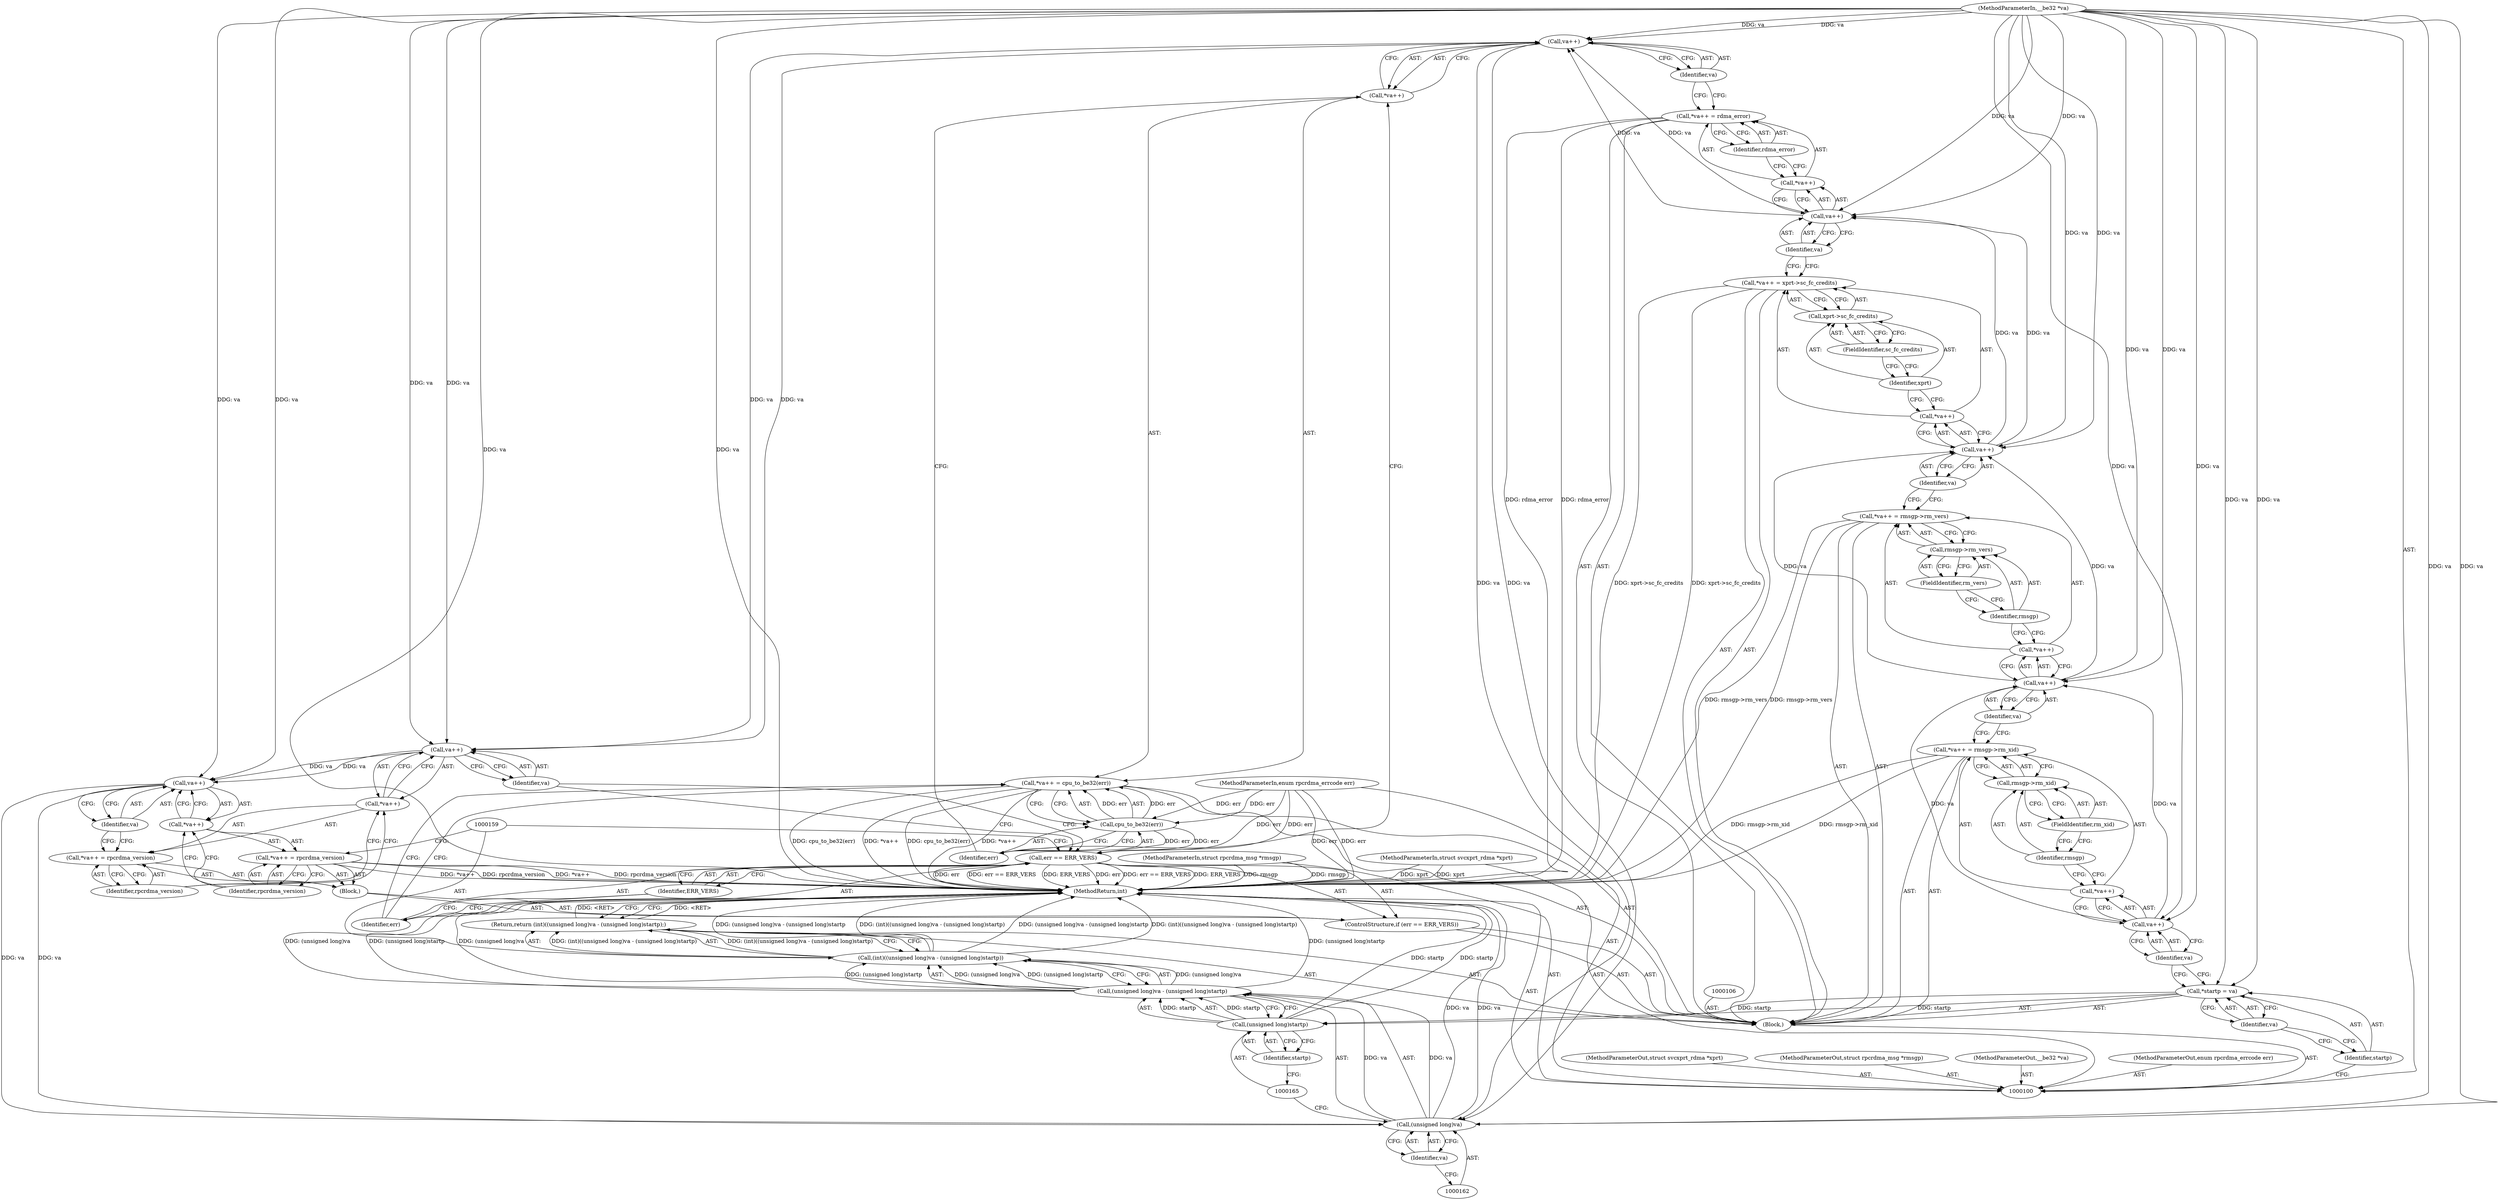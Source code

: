 digraph "1_linux_c70422f760c120480fee4de6c38804c72aa26bc1_25" {
"1000167" [label="(MethodReturn,int)"];
"1000101" [label="(MethodParameterIn,struct svcxprt_rdma *xprt)"];
"1000213" [label="(MethodParameterOut,struct svcxprt_rdma *xprt)"];
"1000136" [label="(Call,*va++ = cpu_to_be32(err))"];
"1000137" [label="(Call,*va++)"];
"1000138" [label="(Call,va++)"];
"1000139" [label="(Identifier,va)"];
"1000141" [label="(Identifier,err)"];
"1000140" [label="(Call,cpu_to_be32(err))"];
"1000142" [label="(ControlStructure,if (err == ERR_VERS))"];
"1000145" [label="(Identifier,ERR_VERS)"];
"1000146" [label="(Block,)"];
"1000143" [label="(Call,err == ERR_VERS)"];
"1000144" [label="(Identifier,err)"];
"1000151" [label="(Identifier,rpcrdma_version)"];
"1000147" [label="(Call,*va++ = rpcrdma_version)"];
"1000148" [label="(Call,*va++)"];
"1000149" [label="(Call,va++)"];
"1000150" [label="(Identifier,va)"];
"1000156" [label="(Identifier,rpcrdma_version)"];
"1000152" [label="(Call,*va++ = rpcrdma_version)"];
"1000153" [label="(Call,*va++)"];
"1000154" [label="(Call,va++)"];
"1000155" [label="(Identifier,va)"];
"1000157" [label="(Return,return (int)((unsigned long)va - (unsigned long)startp);)"];
"1000160" [label="(Call,(unsigned long)va - (unsigned long)startp)"];
"1000161" [label="(Call,(unsigned long)va)"];
"1000163" [label="(Identifier,va)"];
"1000164" [label="(Call,(unsigned long)startp)"];
"1000166" [label="(Identifier,startp)"];
"1000158" [label="(Call,(int)((unsigned long)va - (unsigned long)startp))"];
"1000102" [label="(MethodParameterIn,struct rpcrdma_msg *rmsgp)"];
"1000214" [label="(MethodParameterOut,struct rpcrdma_msg *rmsgp)"];
"1000104" [label="(MethodParameterIn,__be32 *va)"];
"1000216" [label="(MethodParameterOut,__be32 *va)"];
"1000103" [label="(MethodParameterIn,enum rpcrdma_errcode err)"];
"1000215" [label="(MethodParameterOut,enum rpcrdma_errcode err)"];
"1000105" [label="(Block,)"];
"1000109" [label="(Identifier,va)"];
"1000107" [label="(Call,*startp = va)"];
"1000108" [label="(Identifier,startp)"];
"1000110" [label="(Call,*va++ = rmsgp->rm_xid)"];
"1000111" [label="(Call,*va++)"];
"1000116" [label="(FieldIdentifier,rm_xid)"];
"1000112" [label="(Call,va++)"];
"1000113" [label="(Identifier,va)"];
"1000114" [label="(Call,rmsgp->rm_xid)"];
"1000115" [label="(Identifier,rmsgp)"];
"1000117" [label="(Call,*va++ = rmsgp->rm_vers)"];
"1000118" [label="(Call,*va++)"];
"1000123" [label="(FieldIdentifier,rm_vers)"];
"1000119" [label="(Call,va++)"];
"1000120" [label="(Identifier,va)"];
"1000121" [label="(Call,rmsgp->rm_vers)"];
"1000122" [label="(Identifier,rmsgp)"];
"1000124" [label="(Call,*va++ = xprt->sc_fc_credits)"];
"1000125" [label="(Call,*va++)"];
"1000130" [label="(FieldIdentifier,sc_fc_credits)"];
"1000126" [label="(Call,va++)"];
"1000127" [label="(Identifier,va)"];
"1000128" [label="(Call,xprt->sc_fc_credits)"];
"1000129" [label="(Identifier,xprt)"];
"1000131" [label="(Call,*va++ = rdma_error)"];
"1000132" [label="(Call,*va++)"];
"1000133" [label="(Call,va++)"];
"1000134" [label="(Identifier,va)"];
"1000135" [label="(Identifier,rdma_error)"];
"1000167" -> "1000100"  [label="AST: "];
"1000167" -> "1000157"  [label="CFG: "];
"1000157" -> "1000167"  [label="DDG: <RET>"];
"1000160" -> "1000167"  [label="DDG: (unsigned long)startp"];
"1000160" -> "1000167"  [label="DDG: (unsigned long)va"];
"1000104" -> "1000167"  [label="DDG: va"];
"1000117" -> "1000167"  [label="DDG: rmsgp->rm_vers"];
"1000152" -> "1000167"  [label="DDG: *va++"];
"1000152" -> "1000167"  [label="DDG: rpcrdma_version"];
"1000102" -> "1000167"  [label="DDG: rmsgp"];
"1000161" -> "1000167"  [label="DDG: va"];
"1000136" -> "1000167"  [label="DDG: *va++"];
"1000136" -> "1000167"  [label="DDG: cpu_to_be32(err)"];
"1000110" -> "1000167"  [label="DDG: rmsgp->rm_xid"];
"1000158" -> "1000167"  [label="DDG: (unsigned long)va - (unsigned long)startp"];
"1000158" -> "1000167"  [label="DDG: (int)((unsigned long)va - (unsigned long)startp)"];
"1000164" -> "1000167"  [label="DDG: startp"];
"1000143" -> "1000167"  [label="DDG: err"];
"1000143" -> "1000167"  [label="DDG: err == ERR_VERS"];
"1000143" -> "1000167"  [label="DDG: ERR_VERS"];
"1000103" -> "1000167"  [label="DDG: err"];
"1000131" -> "1000167"  [label="DDG: rdma_error"];
"1000101" -> "1000167"  [label="DDG: xprt"];
"1000124" -> "1000167"  [label="DDG: xprt->sc_fc_credits"];
"1000101" -> "1000100"  [label="AST: "];
"1000101" -> "1000167"  [label="DDG: xprt"];
"1000213" -> "1000100"  [label="AST: "];
"1000136" -> "1000105"  [label="AST: "];
"1000136" -> "1000140"  [label="CFG: "];
"1000137" -> "1000136"  [label="AST: "];
"1000140" -> "1000136"  [label="AST: "];
"1000144" -> "1000136"  [label="CFG: "];
"1000136" -> "1000167"  [label="DDG: *va++"];
"1000136" -> "1000167"  [label="DDG: cpu_to_be32(err)"];
"1000140" -> "1000136"  [label="DDG: err"];
"1000137" -> "1000136"  [label="AST: "];
"1000137" -> "1000138"  [label="CFG: "];
"1000138" -> "1000137"  [label="AST: "];
"1000141" -> "1000137"  [label="CFG: "];
"1000138" -> "1000137"  [label="AST: "];
"1000138" -> "1000139"  [label="CFG: "];
"1000139" -> "1000138"  [label="AST: "];
"1000137" -> "1000138"  [label="CFG: "];
"1000133" -> "1000138"  [label="DDG: va"];
"1000104" -> "1000138"  [label="DDG: va"];
"1000138" -> "1000149"  [label="DDG: va"];
"1000138" -> "1000161"  [label="DDG: va"];
"1000139" -> "1000138"  [label="AST: "];
"1000139" -> "1000131"  [label="CFG: "];
"1000138" -> "1000139"  [label="CFG: "];
"1000141" -> "1000140"  [label="AST: "];
"1000141" -> "1000137"  [label="CFG: "];
"1000140" -> "1000141"  [label="CFG: "];
"1000140" -> "1000136"  [label="AST: "];
"1000140" -> "1000141"  [label="CFG: "];
"1000141" -> "1000140"  [label="AST: "];
"1000136" -> "1000140"  [label="CFG: "];
"1000140" -> "1000136"  [label="DDG: err"];
"1000103" -> "1000140"  [label="DDG: err"];
"1000140" -> "1000143"  [label="DDG: err"];
"1000142" -> "1000105"  [label="AST: "];
"1000143" -> "1000142"  [label="AST: "];
"1000146" -> "1000142"  [label="AST: "];
"1000145" -> "1000143"  [label="AST: "];
"1000145" -> "1000144"  [label="CFG: "];
"1000143" -> "1000145"  [label="CFG: "];
"1000146" -> "1000142"  [label="AST: "];
"1000147" -> "1000146"  [label="AST: "];
"1000152" -> "1000146"  [label="AST: "];
"1000143" -> "1000142"  [label="AST: "];
"1000143" -> "1000145"  [label="CFG: "];
"1000144" -> "1000143"  [label="AST: "];
"1000145" -> "1000143"  [label="AST: "];
"1000150" -> "1000143"  [label="CFG: "];
"1000159" -> "1000143"  [label="CFG: "];
"1000143" -> "1000167"  [label="DDG: err"];
"1000143" -> "1000167"  [label="DDG: err == ERR_VERS"];
"1000143" -> "1000167"  [label="DDG: ERR_VERS"];
"1000140" -> "1000143"  [label="DDG: err"];
"1000103" -> "1000143"  [label="DDG: err"];
"1000144" -> "1000143"  [label="AST: "];
"1000144" -> "1000136"  [label="CFG: "];
"1000145" -> "1000144"  [label="CFG: "];
"1000151" -> "1000147"  [label="AST: "];
"1000151" -> "1000148"  [label="CFG: "];
"1000147" -> "1000151"  [label="CFG: "];
"1000147" -> "1000146"  [label="AST: "];
"1000147" -> "1000151"  [label="CFG: "];
"1000148" -> "1000147"  [label="AST: "];
"1000151" -> "1000147"  [label="AST: "];
"1000155" -> "1000147"  [label="CFG: "];
"1000148" -> "1000147"  [label="AST: "];
"1000148" -> "1000149"  [label="CFG: "];
"1000149" -> "1000148"  [label="AST: "];
"1000151" -> "1000148"  [label="CFG: "];
"1000149" -> "1000148"  [label="AST: "];
"1000149" -> "1000150"  [label="CFG: "];
"1000150" -> "1000149"  [label="AST: "];
"1000148" -> "1000149"  [label="CFG: "];
"1000138" -> "1000149"  [label="DDG: va"];
"1000104" -> "1000149"  [label="DDG: va"];
"1000149" -> "1000154"  [label="DDG: va"];
"1000150" -> "1000149"  [label="AST: "];
"1000150" -> "1000143"  [label="CFG: "];
"1000149" -> "1000150"  [label="CFG: "];
"1000156" -> "1000152"  [label="AST: "];
"1000156" -> "1000153"  [label="CFG: "];
"1000152" -> "1000156"  [label="CFG: "];
"1000152" -> "1000146"  [label="AST: "];
"1000152" -> "1000156"  [label="CFG: "];
"1000153" -> "1000152"  [label="AST: "];
"1000156" -> "1000152"  [label="AST: "];
"1000159" -> "1000152"  [label="CFG: "];
"1000152" -> "1000167"  [label="DDG: *va++"];
"1000152" -> "1000167"  [label="DDG: rpcrdma_version"];
"1000153" -> "1000152"  [label="AST: "];
"1000153" -> "1000154"  [label="CFG: "];
"1000154" -> "1000153"  [label="AST: "];
"1000156" -> "1000153"  [label="CFG: "];
"1000154" -> "1000153"  [label="AST: "];
"1000154" -> "1000155"  [label="CFG: "];
"1000155" -> "1000154"  [label="AST: "];
"1000153" -> "1000154"  [label="CFG: "];
"1000149" -> "1000154"  [label="DDG: va"];
"1000104" -> "1000154"  [label="DDG: va"];
"1000154" -> "1000161"  [label="DDG: va"];
"1000155" -> "1000154"  [label="AST: "];
"1000155" -> "1000147"  [label="CFG: "];
"1000154" -> "1000155"  [label="CFG: "];
"1000157" -> "1000105"  [label="AST: "];
"1000157" -> "1000158"  [label="CFG: "];
"1000158" -> "1000157"  [label="AST: "];
"1000167" -> "1000157"  [label="CFG: "];
"1000157" -> "1000167"  [label="DDG: <RET>"];
"1000158" -> "1000157"  [label="DDG: (int)((unsigned long)va - (unsigned long)startp)"];
"1000160" -> "1000158"  [label="AST: "];
"1000160" -> "1000164"  [label="CFG: "];
"1000161" -> "1000160"  [label="AST: "];
"1000164" -> "1000160"  [label="AST: "];
"1000158" -> "1000160"  [label="CFG: "];
"1000160" -> "1000167"  [label="DDG: (unsigned long)startp"];
"1000160" -> "1000167"  [label="DDG: (unsigned long)va"];
"1000160" -> "1000158"  [label="DDG: (unsigned long)va"];
"1000160" -> "1000158"  [label="DDG: (unsigned long)startp"];
"1000161" -> "1000160"  [label="DDG: va"];
"1000164" -> "1000160"  [label="DDG: startp"];
"1000161" -> "1000160"  [label="AST: "];
"1000161" -> "1000163"  [label="CFG: "];
"1000162" -> "1000161"  [label="AST: "];
"1000163" -> "1000161"  [label="AST: "];
"1000165" -> "1000161"  [label="CFG: "];
"1000161" -> "1000167"  [label="DDG: va"];
"1000161" -> "1000160"  [label="DDG: va"];
"1000138" -> "1000161"  [label="DDG: va"];
"1000154" -> "1000161"  [label="DDG: va"];
"1000104" -> "1000161"  [label="DDG: va"];
"1000163" -> "1000161"  [label="AST: "];
"1000163" -> "1000162"  [label="CFG: "];
"1000161" -> "1000163"  [label="CFG: "];
"1000164" -> "1000160"  [label="AST: "];
"1000164" -> "1000166"  [label="CFG: "];
"1000165" -> "1000164"  [label="AST: "];
"1000166" -> "1000164"  [label="AST: "];
"1000160" -> "1000164"  [label="CFG: "];
"1000164" -> "1000167"  [label="DDG: startp"];
"1000164" -> "1000160"  [label="DDG: startp"];
"1000107" -> "1000164"  [label="DDG: startp"];
"1000166" -> "1000164"  [label="AST: "];
"1000166" -> "1000165"  [label="CFG: "];
"1000164" -> "1000166"  [label="CFG: "];
"1000158" -> "1000157"  [label="AST: "];
"1000158" -> "1000160"  [label="CFG: "];
"1000159" -> "1000158"  [label="AST: "];
"1000160" -> "1000158"  [label="AST: "];
"1000157" -> "1000158"  [label="CFG: "];
"1000158" -> "1000167"  [label="DDG: (unsigned long)va - (unsigned long)startp"];
"1000158" -> "1000167"  [label="DDG: (int)((unsigned long)va - (unsigned long)startp)"];
"1000158" -> "1000157"  [label="DDG: (int)((unsigned long)va - (unsigned long)startp)"];
"1000160" -> "1000158"  [label="DDG: (unsigned long)va"];
"1000160" -> "1000158"  [label="DDG: (unsigned long)startp"];
"1000102" -> "1000100"  [label="AST: "];
"1000102" -> "1000167"  [label="DDG: rmsgp"];
"1000214" -> "1000100"  [label="AST: "];
"1000104" -> "1000100"  [label="AST: "];
"1000104" -> "1000167"  [label="DDG: va"];
"1000104" -> "1000107"  [label="DDG: va"];
"1000104" -> "1000112"  [label="DDG: va"];
"1000104" -> "1000119"  [label="DDG: va"];
"1000104" -> "1000126"  [label="DDG: va"];
"1000104" -> "1000133"  [label="DDG: va"];
"1000104" -> "1000138"  [label="DDG: va"];
"1000104" -> "1000149"  [label="DDG: va"];
"1000104" -> "1000154"  [label="DDG: va"];
"1000104" -> "1000161"  [label="DDG: va"];
"1000216" -> "1000100"  [label="AST: "];
"1000103" -> "1000100"  [label="AST: "];
"1000103" -> "1000167"  [label="DDG: err"];
"1000103" -> "1000140"  [label="DDG: err"];
"1000103" -> "1000143"  [label="DDG: err"];
"1000215" -> "1000100"  [label="AST: "];
"1000105" -> "1000100"  [label="AST: "];
"1000106" -> "1000105"  [label="AST: "];
"1000107" -> "1000105"  [label="AST: "];
"1000110" -> "1000105"  [label="AST: "];
"1000117" -> "1000105"  [label="AST: "];
"1000124" -> "1000105"  [label="AST: "];
"1000131" -> "1000105"  [label="AST: "];
"1000136" -> "1000105"  [label="AST: "];
"1000142" -> "1000105"  [label="AST: "];
"1000157" -> "1000105"  [label="AST: "];
"1000109" -> "1000107"  [label="AST: "];
"1000109" -> "1000108"  [label="CFG: "];
"1000107" -> "1000109"  [label="CFG: "];
"1000107" -> "1000105"  [label="AST: "];
"1000107" -> "1000109"  [label="CFG: "];
"1000108" -> "1000107"  [label="AST: "];
"1000109" -> "1000107"  [label="AST: "];
"1000113" -> "1000107"  [label="CFG: "];
"1000104" -> "1000107"  [label="DDG: va"];
"1000107" -> "1000164"  [label="DDG: startp"];
"1000108" -> "1000107"  [label="AST: "];
"1000108" -> "1000100"  [label="CFG: "];
"1000109" -> "1000108"  [label="CFG: "];
"1000110" -> "1000105"  [label="AST: "];
"1000110" -> "1000114"  [label="CFG: "];
"1000111" -> "1000110"  [label="AST: "];
"1000114" -> "1000110"  [label="AST: "];
"1000120" -> "1000110"  [label="CFG: "];
"1000110" -> "1000167"  [label="DDG: rmsgp->rm_xid"];
"1000111" -> "1000110"  [label="AST: "];
"1000111" -> "1000112"  [label="CFG: "];
"1000112" -> "1000111"  [label="AST: "];
"1000115" -> "1000111"  [label="CFG: "];
"1000116" -> "1000114"  [label="AST: "];
"1000116" -> "1000115"  [label="CFG: "];
"1000114" -> "1000116"  [label="CFG: "];
"1000112" -> "1000111"  [label="AST: "];
"1000112" -> "1000113"  [label="CFG: "];
"1000113" -> "1000112"  [label="AST: "];
"1000111" -> "1000112"  [label="CFG: "];
"1000104" -> "1000112"  [label="DDG: va"];
"1000112" -> "1000119"  [label="DDG: va"];
"1000113" -> "1000112"  [label="AST: "];
"1000113" -> "1000107"  [label="CFG: "];
"1000112" -> "1000113"  [label="CFG: "];
"1000114" -> "1000110"  [label="AST: "];
"1000114" -> "1000116"  [label="CFG: "];
"1000115" -> "1000114"  [label="AST: "];
"1000116" -> "1000114"  [label="AST: "];
"1000110" -> "1000114"  [label="CFG: "];
"1000115" -> "1000114"  [label="AST: "];
"1000115" -> "1000111"  [label="CFG: "];
"1000116" -> "1000115"  [label="CFG: "];
"1000117" -> "1000105"  [label="AST: "];
"1000117" -> "1000121"  [label="CFG: "];
"1000118" -> "1000117"  [label="AST: "];
"1000121" -> "1000117"  [label="AST: "];
"1000127" -> "1000117"  [label="CFG: "];
"1000117" -> "1000167"  [label="DDG: rmsgp->rm_vers"];
"1000118" -> "1000117"  [label="AST: "];
"1000118" -> "1000119"  [label="CFG: "];
"1000119" -> "1000118"  [label="AST: "];
"1000122" -> "1000118"  [label="CFG: "];
"1000123" -> "1000121"  [label="AST: "];
"1000123" -> "1000122"  [label="CFG: "];
"1000121" -> "1000123"  [label="CFG: "];
"1000119" -> "1000118"  [label="AST: "];
"1000119" -> "1000120"  [label="CFG: "];
"1000120" -> "1000119"  [label="AST: "];
"1000118" -> "1000119"  [label="CFG: "];
"1000112" -> "1000119"  [label="DDG: va"];
"1000104" -> "1000119"  [label="DDG: va"];
"1000119" -> "1000126"  [label="DDG: va"];
"1000120" -> "1000119"  [label="AST: "];
"1000120" -> "1000110"  [label="CFG: "];
"1000119" -> "1000120"  [label="CFG: "];
"1000121" -> "1000117"  [label="AST: "];
"1000121" -> "1000123"  [label="CFG: "];
"1000122" -> "1000121"  [label="AST: "];
"1000123" -> "1000121"  [label="AST: "];
"1000117" -> "1000121"  [label="CFG: "];
"1000122" -> "1000121"  [label="AST: "];
"1000122" -> "1000118"  [label="CFG: "];
"1000123" -> "1000122"  [label="CFG: "];
"1000124" -> "1000105"  [label="AST: "];
"1000124" -> "1000128"  [label="CFG: "];
"1000125" -> "1000124"  [label="AST: "];
"1000128" -> "1000124"  [label="AST: "];
"1000134" -> "1000124"  [label="CFG: "];
"1000124" -> "1000167"  [label="DDG: xprt->sc_fc_credits"];
"1000125" -> "1000124"  [label="AST: "];
"1000125" -> "1000126"  [label="CFG: "];
"1000126" -> "1000125"  [label="AST: "];
"1000129" -> "1000125"  [label="CFG: "];
"1000130" -> "1000128"  [label="AST: "];
"1000130" -> "1000129"  [label="CFG: "];
"1000128" -> "1000130"  [label="CFG: "];
"1000126" -> "1000125"  [label="AST: "];
"1000126" -> "1000127"  [label="CFG: "];
"1000127" -> "1000126"  [label="AST: "];
"1000125" -> "1000126"  [label="CFG: "];
"1000119" -> "1000126"  [label="DDG: va"];
"1000104" -> "1000126"  [label="DDG: va"];
"1000126" -> "1000133"  [label="DDG: va"];
"1000127" -> "1000126"  [label="AST: "];
"1000127" -> "1000117"  [label="CFG: "];
"1000126" -> "1000127"  [label="CFG: "];
"1000128" -> "1000124"  [label="AST: "];
"1000128" -> "1000130"  [label="CFG: "];
"1000129" -> "1000128"  [label="AST: "];
"1000130" -> "1000128"  [label="AST: "];
"1000124" -> "1000128"  [label="CFG: "];
"1000129" -> "1000128"  [label="AST: "];
"1000129" -> "1000125"  [label="CFG: "];
"1000130" -> "1000129"  [label="CFG: "];
"1000131" -> "1000105"  [label="AST: "];
"1000131" -> "1000135"  [label="CFG: "];
"1000132" -> "1000131"  [label="AST: "];
"1000135" -> "1000131"  [label="AST: "];
"1000139" -> "1000131"  [label="CFG: "];
"1000131" -> "1000167"  [label="DDG: rdma_error"];
"1000132" -> "1000131"  [label="AST: "];
"1000132" -> "1000133"  [label="CFG: "];
"1000133" -> "1000132"  [label="AST: "];
"1000135" -> "1000132"  [label="CFG: "];
"1000133" -> "1000132"  [label="AST: "];
"1000133" -> "1000134"  [label="CFG: "];
"1000134" -> "1000133"  [label="AST: "];
"1000132" -> "1000133"  [label="CFG: "];
"1000126" -> "1000133"  [label="DDG: va"];
"1000104" -> "1000133"  [label="DDG: va"];
"1000133" -> "1000138"  [label="DDG: va"];
"1000134" -> "1000133"  [label="AST: "];
"1000134" -> "1000124"  [label="CFG: "];
"1000133" -> "1000134"  [label="CFG: "];
"1000135" -> "1000131"  [label="AST: "];
"1000135" -> "1000132"  [label="CFG: "];
"1000131" -> "1000135"  [label="CFG: "];
}
